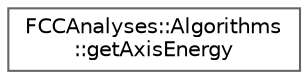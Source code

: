 digraph "Graphical Class Hierarchy"
{
 // LATEX_PDF_SIZE
  bgcolor="transparent";
  edge [fontname=Helvetica,fontsize=10,labelfontname=Helvetica,labelfontsize=10];
  node [fontname=Helvetica,fontsize=10,shape=box,height=0.2,width=0.4];
  rankdir="LR";
  Node0 [id="Node000000",label="FCCAnalyses::Algorithms\l::getAxisEnergy",height=0.2,width=0.4,color="grey40", fillcolor="white", style="filled",URL="$structFCCAnalyses_1_1Algorithms_1_1getAxisEnergy.html",tooltip="Get the energy in a given hemisphere (defined by it's angle wrt to axis). Returns 3 values: total,..."];
}
